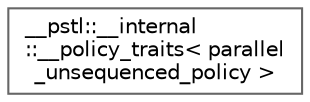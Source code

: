 digraph "Graphical Class Hierarchy"
{
 // LATEX_PDF_SIZE
  bgcolor="transparent";
  edge [fontname=Helvetica,fontsize=10,labelfontname=Helvetica,labelfontsize=10];
  node [fontname=Helvetica,fontsize=10,shape=box,height=0.2,width=0.4];
  rankdir="LR";
  Node0 [id="Node000000",label="__pstl::__internal\l::__policy_traits\< parallel\l_unsequenced_policy \>",height=0.2,width=0.4,color="grey40", fillcolor="white", style="filled",URL="$struct____pstl_1_1____internal_1_1____policy__traits_3_01parallel__unsequenced__policy_01_4.html",tooltip=" "];
}

